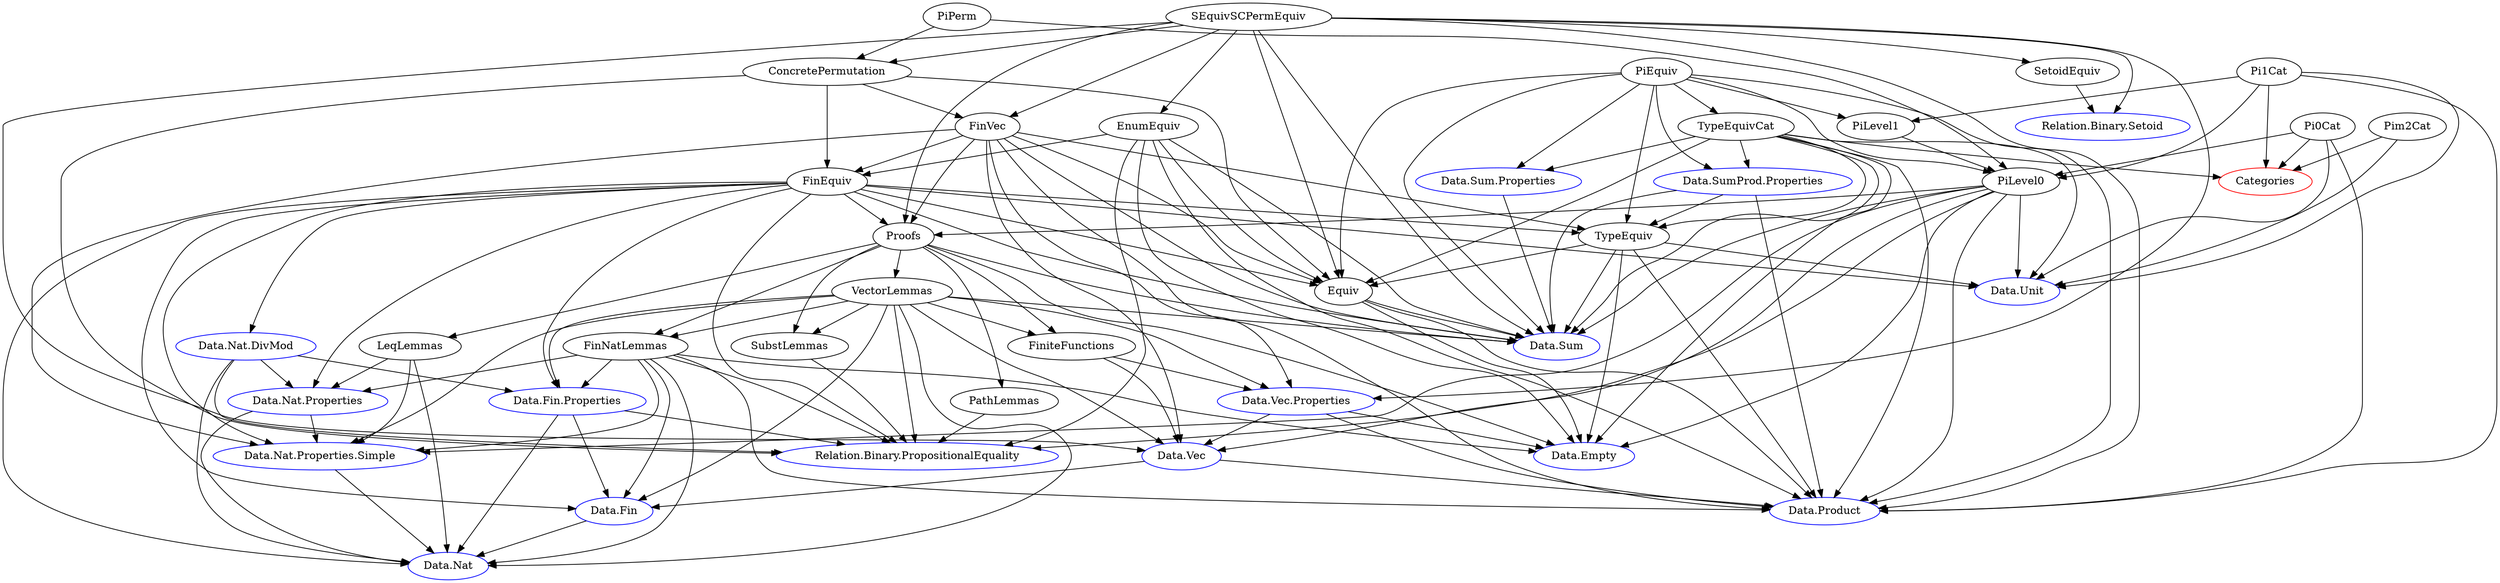 // This is a hand-built dependency graph for the development
// of 2-level Pi.  Only the fundamental dependencies are
// added here.  For example, if a file import Data.Nat just
// to have access to the type, it is omitted.  If it
// uses important functions from a module, it is put in.

// blue nodes indicate part of the standard library.  Only part
// of those dependencies are put in, the ones which are relevant
// to us.

digraph PiDepend {
  DN [label="Data.Nat",color=blue];
  DNP [label="Data.Nat.Properties",color=blue];
  DNPS [label="Data.Nat.Properties.Simple",color=blue];
  DND [label="Data.Nat.DivMod",color=blue];
  RBP [label="Relation.Binary.PropositionalEquality",color=blue];
  DP [label="Data.Product",color=blue];
  DE [label="Data.Empty",color=blue];
  DS [label="Data.Sum",color=blue];
  DF [label="Data.Fin",color=blue];
  DFP [label="Data.Fin.Properties",color=blue];
  DV [label="Data.Vec",color=blue];
  DVP [label="Data.Vec.Properties",color=blue]
  DU [label="Data.Unit",color=blue];
  RBS [label="Relation.Binary.Setoid",color=blue];
//  RB [label="Relation.Binary",color=blue];
  DSP [label="Data.Sum.Properties",color=blue];
  DSPP [label="Data.SumProd.Properties",color=blue];
  Cat [label="Categories",color=red];
  
  DFP -> DF;
  DNP -> DNPS;
  DNP -> DN;
  DNPS -> DN;
  DFP -> DN;
  DFP -> RBP;
  DF -> DN;
  DV -> DF;
  DV -> DP;
  DVP -> DV;
  DVP -> DE;
  DVP -> DP;
  DND -> DN;
  DND -> DNP;
  DND -> DFP;
  DND -> RBP;
  DSP -> DS;
  DSPP -> DS;
  DSPP -> DP;

  DSPP -> TypeEquiv;

  LeqLemmas -> DN;
  LeqLemmas -> DNP;
  LeqLemmas -> DNPS;

  FinNatLemmas -> RBP;
  FinNatLemmas -> DN;
  FinNatLemmas -> DNP;
  FinNatLemmas -> DNPS;
  FinNatLemmas -> DP;
  FinNatLemmas -> DE;
  FinNatLemmas -> DF;
  FinNatLemmas -> DFP;

  SubstLemmas -> RBP;

  FiniteFunctions -> DV;
  FiniteFunctions -> DVP;

  VectorLemmas -> DV;
  VectorLemmas -> DVP;
  VectorLemmas -> RBP;
  VectorLemmas -> DN;
  VectorLemmas -> DNPS;
  VectorLemmas -> DF;
  VectorLemmas -> DFP;
  VectorLemmas -> DS;
  VectorLemmas -> SubstLemmas;
  VectorLemmas -> FinNatLemmas;
  VectorLemmas -> FiniteFunctions;

  PathLemmas -> RBP;

  Proofs -> LeqLemmas;
  Proofs -> FinNatLemmas;
  Proofs -> SubstLemmas;
  Proofs -> FiniteFunctions;
  Proofs -> PathLemmas;
  Proofs -> VectorLemmas;
  Proofs -> DS;
  Proofs -> DE;

  Equiv -> DE;
  Equiv -> DS;
  Equiv -> DP;

  EnumEquiv -> Equiv;
  EnumEquiv -> DE;
  EnumEquiv -> DS;
  EnumEquiv -> DP;
  EnumEquiv -> RBP;
  EnumEquiv -> FinEquiv;

//  Groupoid -> DE;
//  Groupoid -> DS;
//  Groupoid -> DP;
//  Groupoid -> RB;

  TypeEquiv -> DE;
  TypeEquiv -> DU;
  TypeEquiv -> DS;
  TypeEquiv -> DP;
  TypeEquiv -> Equiv;

  TypeEquivCat -> Cat;
  TypeEquivCat -> DS;
  TypeEquivCat -> DP;
  TypeEquivCat -> DU;
  TypeEquivCat -> DE;
  TypeEquivCat -> Equiv;
  TypeEquivCat -> TypeEquiv;
  TypeEquivCat -> DSP;
  TypeEquivCat -> DSPP;

  FinEquiv -> RBP;
  FinEquiv -> DF;
  FinEquiv -> DFP;
  FinEquiv -> DNP;
  FinEquiv -> DNPS;
  FinEquiv -> DS;
  FinEquiv -> DN;
  FinEquiv -> DND;
  FinEquiv -> DU;
  FinEquiv -> Equiv;
  FinEquiv -> TypeEquiv;
  FinEquiv -> Proofs;

//  LeftCancellation -> DE;
//  LeftCancellation -> DU;
//  LeftCancellation -> DS;
//  LeftCancellation -> DP;
//  LeftCancellation -> RBP;
//  LeftCancellation -> Equiv;

  SetoidEquiv -> RBS;
//  SetoidEquiv -> DP;
//  SetoidEquiv -> DE;
//  SetoidEquiv -> DS;

  FinVec -> DV;
  FinVec -> DS;
  FinVec -> DP;
  FinVec -> Equiv;
  FinVec -> TypeEquiv;
  FinVec -> FinEquiv;
  FinVec -> DNPS;
  FinVec -> DVP;
  FinVec -> Proofs;
//  FinVec -> Groupoid;

  ConcretePermutation -> RBP;
  ConcretePermutation -> FinVec;
  ConcretePermutation -> Equiv;
  ConcretePermutation -> FinEquiv;

//  RepresPerm -> EnumEquiv;
//  RepresPerm -> Equiv;
//  RepresPerm -> TypeEquiv;
//  RepresPerm -> LeftCancellation;

  SEquivSCPermEquiv -> DS;
  SEquivSCPermEquiv -> DP;
  SEquivSCPermEquiv -> DV;
  SEquivSCPermEquiv -> DVP;
  SEquivSCPermEquiv -> RBS;
  SEquivSCPermEquiv -> Proofs;
  SEquivSCPermEquiv -> Equiv;
  SEquivSCPermEquiv -> SetoidEquiv;
  SEquivSCPermEquiv -> FinVec;
  SEquivSCPermEquiv -> EnumEquiv;
  SEquivSCPermEquiv -> ConcretePermutation;

  PiLevel0 -> RBP;
  PiLevel0 -> DNPS;
  PiLevel0 -> DV;
  PiLevel0 -> DE;
  PiLevel0 -> DU;
  PiLevel0 -> DS;
  PiLevel0 -> DP;
  PiLevel0 -> Proofs;

  PiLevel1 -> PiLevel0;

  PiPerm -> ConcretePermutation;
  PiPerm -> PiLevel0;
//  PiPerm -> Groupoid;

  PiEquiv -> DS;
  PiEquiv -> DP;
  PiEquiv -> Equiv;
  PiEquiv -> TypeEquiv;
  PiEquiv -> TypeEquivCat;
  PiEquiv -> PiLevel0;
  PiEquiv -> PiLevel1;
  PiEquiv -> DSP;
  PiEquiv -> DSPP;

  Pim2Cat -> DU;
  Pim2Cat -> Cat;

  Pi0Cat -> DU;
  Pi0Cat -> Cat;
  Pi0Cat -> DP;
  Pi0Cat -> PiLevel0;

  Pi1Cat -> DU;
  Pi1Cat -> Cat;
  Pi1Cat -> DP;
  Pi1Cat -> PiLevel0;
  Pi1Cat -> PiLevel1;
}
